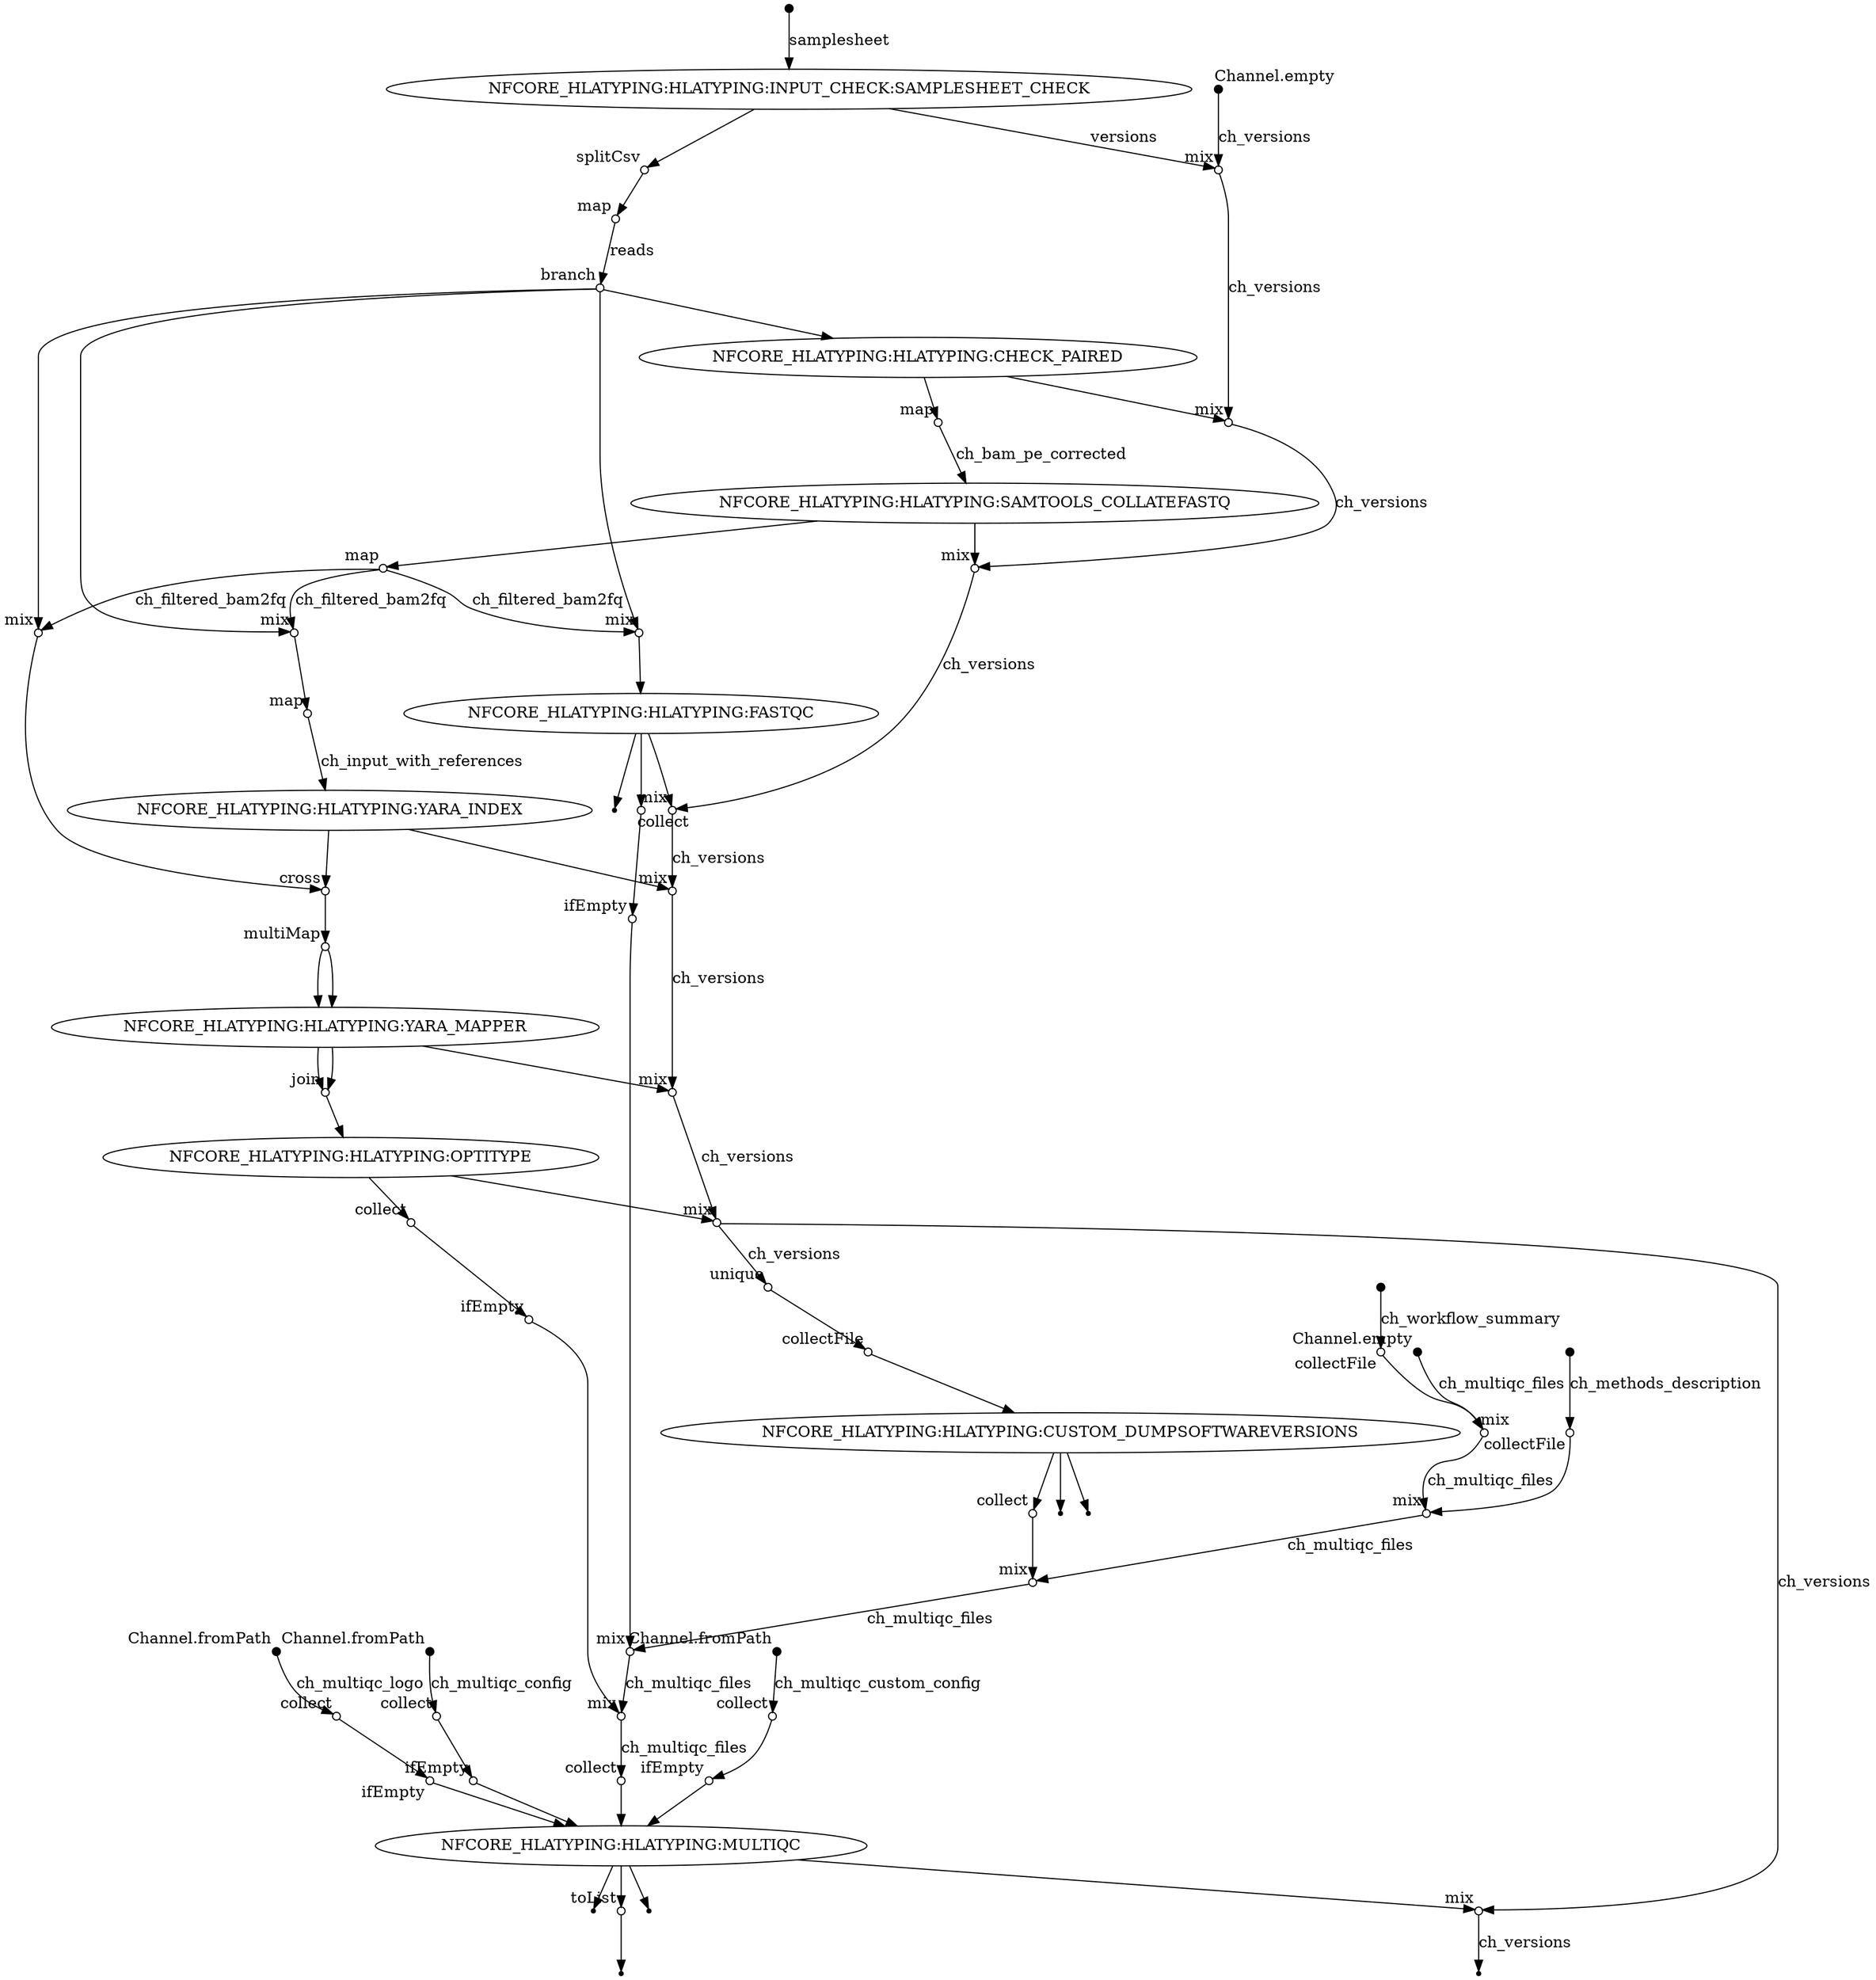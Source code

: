 digraph "hlatyping_dag" {
v0 [shape=point,label="",fixedsize=true,width=0.1,xlabel="Channel.fromPath"];
v53 [shape=circle,label="",fixedsize=true,width=0.1,xlabel="collect"];
v0 -> v53 [label="ch_multiqc_config"];

v1 [shape=point,label="",fixedsize=true,width=0.1,xlabel="Channel.fromPath"];
v55 [shape=circle,label="",fixedsize=true,width=0.1,xlabel="collect"];
v1 -> v55 [label="ch_multiqc_custom_config"];

v2 [shape=point,label="",fixedsize=true,width=0.1,xlabel="Channel.fromPath"];
v57 [shape=circle,label="",fixedsize=true,width=0.1,xlabel="collect"];
v2 -> v57 [label="ch_multiqc_logo"];

v3 [shape=point,label="",fixedsize=true,width=0.1,xlabel="Channel.empty"];
v8 [shape=circle,label="",fixedsize=true,width=0.1,xlabel="mix"];
v3 -> v8 [label="ch_versions"];

v4 [shape=point,label="",fixedsize=true,width=0.1];
v5 [label="NFCORE_HLATYPING:HLATYPING:INPUT_CHECK:SAMPLESHEET_CHECK"];
v4 -> v5 [label="samplesheet"];

v5 [label="NFCORE_HLATYPING:HLATYPING:INPUT_CHECK:SAMPLESHEET_CHECK"];
v6 [shape=circle,label="",fixedsize=true,width=0.1,xlabel="splitCsv"];
v5 -> v6;

v5 [label="NFCORE_HLATYPING:HLATYPING:INPUT_CHECK:SAMPLESHEET_CHECK"];
v8 [shape=circle,label="",fixedsize=true,width=0.1,xlabel="mix"];
v5 -> v8 [label="versions"];

v6 [shape=circle,label="",fixedsize=true,width=0.1,xlabel="splitCsv"];
v7 [shape=circle,label="",fixedsize=true,width=0.1,xlabel="map"];
v6 -> v7;

v7 [shape=circle,label="",fixedsize=true,width=0.1,xlabel="map"];
v9 [shape=circle,label="",fixedsize=true,width=0.1,xlabel="branch"];
v7 -> v9 [label="reads"];

v8 [shape=circle,label="",fixedsize=true,width=0.1,xlabel="mix"];
v12 [shape=circle,label="",fixedsize=true,width=0.1,xlabel="mix"];
v8 -> v12 [label="ch_versions"];

v9 [shape=circle,label="",fixedsize=true,width=0.1,xlabel="branch"];
v10 [label="NFCORE_HLATYPING:HLATYPING:CHECK_PAIRED"];
v9 -> v10;

v9 [shape=circle,label="",fixedsize=true,width=0.1,xlabel="branch"];
v16 [shape=circle,label="",fixedsize=true,width=0.1,xlabel="mix"];
v9 -> v16;

v10 [label="NFCORE_HLATYPING:HLATYPING:CHECK_PAIRED"];
v11 [shape=circle,label="",fixedsize=true,width=0.1,xlabel="map"];
v10 -> v11;

v10 [label="NFCORE_HLATYPING:HLATYPING:CHECK_PAIRED"];
v12 [shape=circle,label="",fixedsize=true,width=0.1,xlabel="mix"];
v10 -> v12;

v11 [shape=circle,label="",fixedsize=true,width=0.1,xlabel="map"];
v13 [label="NFCORE_HLATYPING:HLATYPING:SAMTOOLS_COLLATEFASTQ"];
v11 -> v13 [label="ch_bam_pe_corrected"];

v12 [shape=circle,label="",fixedsize=true,width=0.1,xlabel="mix"];
v14 [shape=circle,label="",fixedsize=true,width=0.1,xlabel="mix"];
v12 -> v14 [label="ch_versions"];

v13 [label="NFCORE_HLATYPING:HLATYPING:SAMTOOLS_COLLATEFASTQ"];
v15 [shape=circle,label="",fixedsize=true,width=0.1,xlabel="map"];
v13 -> v15;

v13 [label="NFCORE_HLATYPING:HLATYPING:SAMTOOLS_COLLATEFASTQ"];
v14 [shape=circle,label="",fixedsize=true,width=0.1,xlabel="mix"];
v13 -> v14;

v14 [shape=circle,label="",fixedsize=true,width=0.1,xlabel="mix"];
v21 [shape=circle,label="",fixedsize=true,width=0.1,xlabel="mix"];
v14 -> v21 [label="ch_versions"];

v15 [shape=circle,label="",fixedsize=true,width=0.1,xlabel="map"];
v16 [shape=circle,label="",fixedsize=true,width=0.1,xlabel="mix"];
v15 -> v16 [label="ch_filtered_bam2fq"];

v16 [shape=circle,label="",fixedsize=true,width=0.1,xlabel="mix"];
v17 [shape=circle,label="",fixedsize=true,width=0.1,xlabel="map"];
v16 -> v17;

v17 [shape=circle,label="",fixedsize=true,width=0.1,xlabel="map"];
v22 [label="NFCORE_HLATYPING:HLATYPING:YARA_INDEX"];
v17 -> v22 [label="ch_input_with_references"];

v9 [shape=circle,label="",fixedsize=true,width=0.1,xlabel="branch"];
v18 [shape=circle,label="",fixedsize=true,width=0.1,xlabel="mix"];
v9 -> v18;

v15 [shape=circle,label="",fixedsize=true,width=0.1,xlabel="map"];
v18 [shape=circle,label="",fixedsize=true,width=0.1,xlabel="mix"];
v15 -> v18 [label="ch_filtered_bam2fq"];

v18 [shape=circle,label="",fixedsize=true,width=0.1,xlabel="mix"];
v19 [label="NFCORE_HLATYPING:HLATYPING:FASTQC"];
v18 -> v19;

v19 [label="NFCORE_HLATYPING:HLATYPING:FASTQC"];
v20 [shape=point];
v19 -> v20;

v19 [label="NFCORE_HLATYPING:HLATYPING:FASTQC"];
v46 [shape=circle,label="",fixedsize=true,width=0.1,xlabel="collect"];
v19 -> v46;

v19 [label="NFCORE_HLATYPING:HLATYPING:FASTQC"];
v21 [shape=circle,label="",fixedsize=true,width=0.1,xlabel="mix"];
v19 -> v21;

v21 [shape=circle,label="",fixedsize=true,width=0.1,xlabel="mix"];
v23 [shape=circle,label="",fixedsize=true,width=0.1,xlabel="mix"];
v21 -> v23 [label="ch_versions"];

v22 [label="NFCORE_HLATYPING:HLATYPING:YARA_INDEX"];
v25 [shape=circle,label="",fixedsize=true,width=0.1,xlabel="cross"];
v22 -> v25;

v22 [label="NFCORE_HLATYPING:HLATYPING:YARA_INDEX"];
v23 [shape=circle,label="",fixedsize=true,width=0.1,xlabel="mix"];
v22 -> v23;

v23 [shape=circle,label="",fixedsize=true,width=0.1,xlabel="mix"];
v28 [shape=circle,label="",fixedsize=true,width=0.1,xlabel="mix"];
v23 -> v28 [label="ch_versions"];

v9 [shape=circle,label="",fixedsize=true,width=0.1,xlabel="branch"];
v24 [shape=circle,label="",fixedsize=true,width=0.1,xlabel="mix"];
v9 -> v24;

v15 [shape=circle,label="",fixedsize=true,width=0.1,xlabel="map"];
v24 [shape=circle,label="",fixedsize=true,width=0.1,xlabel="mix"];
v15 -> v24 [label="ch_filtered_bam2fq"];

v24 [shape=circle,label="",fixedsize=true,width=0.1,xlabel="mix"];
v25 [shape=circle,label="",fixedsize=true,width=0.1,xlabel="cross"];
v24 -> v25;

v25 [shape=circle,label="",fixedsize=true,width=0.1,xlabel="cross"];
v26 [shape=circle,label="",fixedsize=true,width=0.1,xlabel="multiMap"];
v25 -> v26;

v26 [shape=circle,label="",fixedsize=true,width=0.1,xlabel="multiMap"];
v27 [label="NFCORE_HLATYPING:HLATYPING:YARA_MAPPER"];
v26 -> v27;

v26 [shape=circle,label="",fixedsize=true,width=0.1,xlabel="multiMap"];
v27 [label="NFCORE_HLATYPING:HLATYPING:YARA_MAPPER"];
v26 -> v27;

v27 [label="NFCORE_HLATYPING:HLATYPING:YARA_MAPPER"];
v29 [shape=circle,label="",fixedsize=true,width=0.1,xlabel="join"];
v27 -> v29;

v27 [label="NFCORE_HLATYPING:HLATYPING:YARA_MAPPER"];
v29 [shape=circle,label="",fixedsize=true,width=0.1,xlabel="join"];
v27 -> v29;

v27 [label="NFCORE_HLATYPING:HLATYPING:YARA_MAPPER"];
v28 [shape=circle,label="",fixedsize=true,width=0.1,xlabel="mix"];
v27 -> v28;

v28 [shape=circle,label="",fixedsize=true,width=0.1,xlabel="mix"];
v31 [shape=circle,label="",fixedsize=true,width=0.1,xlabel="mix"];
v28 -> v31 [label="ch_versions"];

v29 [shape=circle,label="",fixedsize=true,width=0.1,xlabel="join"];
v30 [label="NFCORE_HLATYPING:HLATYPING:OPTITYPE"];
v29 -> v30;

v30 [label="NFCORE_HLATYPING:HLATYPING:OPTITYPE"];
v49 [shape=circle,label="",fixedsize=true,width=0.1,xlabel="collect"];
v30 -> v49;

v30 [label="NFCORE_HLATYPING:HLATYPING:OPTITYPE"];
v31 [shape=circle,label="",fixedsize=true,width=0.1,xlabel="mix"];
v30 -> v31;

v31 [shape=circle,label="",fixedsize=true,width=0.1,xlabel="mix"];
v32 [shape=circle,label="",fixedsize=true,width=0.1,xlabel="unique"];
v31 -> v32 [label="ch_versions"];

v32 [shape=circle,label="",fixedsize=true,width=0.1,xlabel="unique"];
v33 [shape=circle,label="",fixedsize=true,width=0.1,xlabel="collectFile"];
v32 -> v33;

v33 [shape=circle,label="",fixedsize=true,width=0.1,xlabel="collectFile"];
v34 [label="NFCORE_HLATYPING:HLATYPING:CUSTOM_DUMPSOFTWAREVERSIONS"];
v33 -> v34;

v34 [label="NFCORE_HLATYPING:HLATYPING:CUSTOM_DUMPSOFTWAREVERSIONS"];
v36 [shape=point];
v34 -> v36;

v34 [label="NFCORE_HLATYPING:HLATYPING:CUSTOM_DUMPSOFTWAREVERSIONS"];
v44 [shape=circle,label="",fixedsize=true,width=0.1,xlabel="collect"];
v34 -> v44;

v34 [label="NFCORE_HLATYPING:HLATYPING:CUSTOM_DUMPSOFTWAREVERSIONS"];
v35 [shape=point];
v34 -> v35;

v37 [shape=point,label="",fixedsize=true,width=0.1,xlabel="Channel.empty"];
v40 [shape=circle,label="",fixedsize=true,width=0.1,xlabel="mix"];
v37 -> v40 [label="ch_multiqc_files"];

v38 [shape=point,label="",fixedsize=true,width=0.1];
v39 [shape=circle,label="",fixedsize=true,width=0.1,xlabel="collectFile"];
v38 -> v39 [label="ch_workflow_summary"];

v39 [shape=circle,label="",fixedsize=true,width=0.1,xlabel="collectFile"];
v40 [shape=circle,label="",fixedsize=true,width=0.1,xlabel="mix"];
v39 -> v40;

v40 [shape=circle,label="",fixedsize=true,width=0.1,xlabel="mix"];
v43 [shape=circle,label="",fixedsize=true,width=0.1,xlabel="mix"];
v40 -> v43 [label="ch_multiqc_files"];

v41 [shape=point,label="",fixedsize=true,width=0.1];
v42 [shape=circle,label="",fixedsize=true,width=0.1,xlabel="collectFile"];
v41 -> v42 [label="ch_methods_description"];

v42 [shape=circle,label="",fixedsize=true,width=0.1,xlabel="collectFile"];
v43 [shape=circle,label="",fixedsize=true,width=0.1,xlabel="mix"];
v42 -> v43;

v43 [shape=circle,label="",fixedsize=true,width=0.1,xlabel="mix"];
v45 [shape=circle,label="",fixedsize=true,width=0.1,xlabel="mix"];
v43 -> v45 [label="ch_multiqc_files"];

v44 [shape=circle,label="",fixedsize=true,width=0.1,xlabel="collect"];
v45 [shape=circle,label="",fixedsize=true,width=0.1,xlabel="mix"];
v44 -> v45;

v45 [shape=circle,label="",fixedsize=true,width=0.1,xlabel="mix"];
v48 [shape=circle,label="",fixedsize=true,width=0.1,xlabel="mix"];
v45 -> v48 [label="ch_multiqc_files"];

v46 [shape=circle,label="",fixedsize=true,width=0.1,xlabel="collect"];
v47 [shape=circle,label="",fixedsize=true,width=0.1,xlabel="ifEmpty"];
v46 -> v47;

v47 [shape=circle,label="",fixedsize=true,width=0.1,xlabel="ifEmpty"];
v48 [shape=circle,label="",fixedsize=true,width=0.1,xlabel="mix"];
v47 -> v48;

v48 [shape=circle,label="",fixedsize=true,width=0.1,xlabel="mix"];
v51 [shape=circle,label="",fixedsize=true,width=0.1,xlabel="mix"];
v48 -> v51 [label="ch_multiqc_files"];

v49 [shape=circle,label="",fixedsize=true,width=0.1,xlabel="collect"];
v50 [shape=circle,label="",fixedsize=true,width=0.1,xlabel="ifEmpty"];
v49 -> v50;

v50 [shape=circle,label="",fixedsize=true,width=0.1,xlabel="ifEmpty"];
v51 [shape=circle,label="",fixedsize=true,width=0.1,xlabel="mix"];
v50 -> v51;

v51 [shape=circle,label="",fixedsize=true,width=0.1,xlabel="mix"];
v52 [shape=circle,label="",fixedsize=true,width=0.1,xlabel="collect"];
v51 -> v52 [label="ch_multiqc_files"];

v52 [shape=circle,label="",fixedsize=true,width=0.1,xlabel="collect"];
v59 [label="NFCORE_HLATYPING:HLATYPING:MULTIQC"];
v52 -> v59;

v53 [shape=circle,label="",fixedsize=true,width=0.1,xlabel="collect"];
v54 [shape=circle,label="",fixedsize=true,width=0.1,xlabel="ifEmpty"];
v53 -> v54;

v54 [shape=circle,label="",fixedsize=true,width=0.1,xlabel="ifEmpty"];
v59 [label="NFCORE_HLATYPING:HLATYPING:MULTIQC"];
v54 -> v59;

v55 [shape=circle,label="",fixedsize=true,width=0.1,xlabel="collect"];
v56 [shape=circle,label="",fixedsize=true,width=0.1,xlabel="ifEmpty"];
v55 -> v56;

v56 [shape=circle,label="",fixedsize=true,width=0.1,xlabel="ifEmpty"];
v59 [label="NFCORE_HLATYPING:HLATYPING:MULTIQC"];
v56 -> v59;

v57 [shape=circle,label="",fixedsize=true,width=0.1,xlabel="collect"];
v58 [shape=circle,label="",fixedsize=true,width=0.1,xlabel="ifEmpty"];
v57 -> v58;

v58 [shape=circle,label="",fixedsize=true,width=0.1,xlabel="ifEmpty"];
v59 [label="NFCORE_HLATYPING:HLATYPING:MULTIQC"];
v58 -> v59;

v59 [label="NFCORE_HLATYPING:HLATYPING:MULTIQC"];
v62 [shape=circle,label="",fixedsize=true,width=0.1,xlabel="toList"];
v59 -> v62;

v59 [label="NFCORE_HLATYPING:HLATYPING:MULTIQC"];
v61 [shape=point];
v59 -> v61;

v59 [label="NFCORE_HLATYPING:HLATYPING:MULTIQC"];
v60 [shape=point];
v59 -> v60;

v59 [label="NFCORE_HLATYPING:HLATYPING:MULTIQC"];
v64 [shape=circle,label="",fixedsize=true,width=0.1,xlabel="mix"];
v59 -> v64;

v62 [shape=circle,label="",fixedsize=true,width=0.1,xlabel="toList"];
v63 [shape=point];
v62 -> v63;

v31 [shape=circle,label="",fixedsize=true,width=0.1,xlabel="mix"];
v64 [shape=circle,label="",fixedsize=true,width=0.1,xlabel="mix"];
v31 -> v64 [label="ch_versions"];

v64 [shape=circle,label="",fixedsize=true,width=0.1,xlabel="mix"];
v65 [shape=point];
v64 -> v65 [label="ch_versions"];

}
